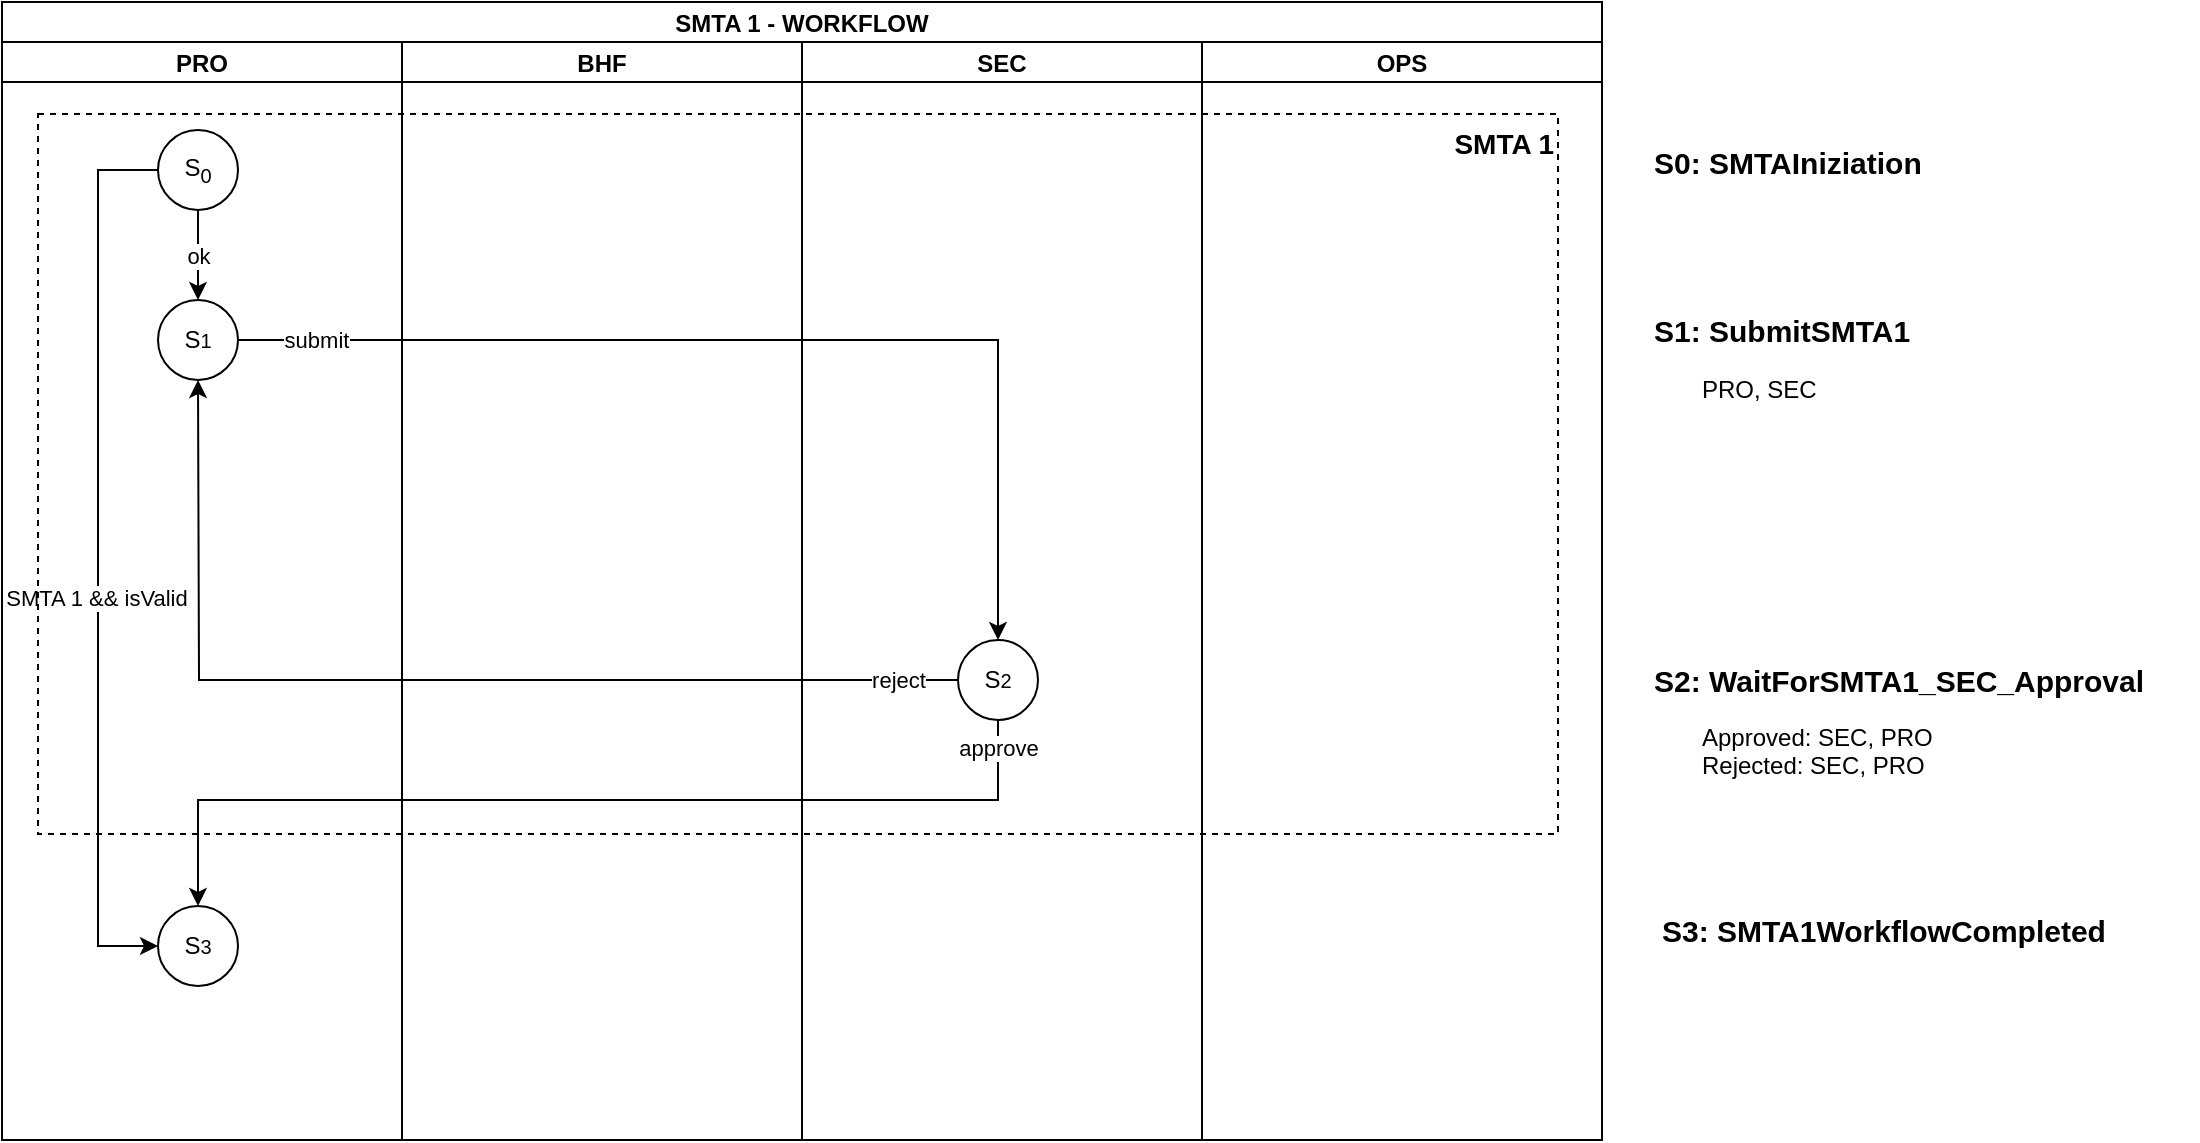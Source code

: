 <mxfile version="20.7.4" type="device" pages="2"><diagram name="Swimlane SMTA 1 - Finite state machine" id="M-tecSrZ09Id17Rpu7_B"><mxGraphModel dx="1418" dy="820" grid="1" gridSize="10" guides="1" tooltips="1" connect="1" arrows="1" fold="1" page="1" pageScale="1" pageWidth="850" pageHeight="1100" math="0" shadow="0"><root><mxCell id="8-EeGZOOrxZyR1PPgtqN-0"/><mxCell id="8-EeGZOOrxZyR1PPgtqN-1" parent="8-EeGZOOrxZyR1PPgtqN-0"/><mxCell id="8-EeGZOOrxZyR1PPgtqN-11" value="&lt;b&gt;&lt;font style=&quot;font-size: 15px;&quot;&gt;S1: SubmitSMTA1&lt;/font&gt;&lt;/b&gt;" style="text;html=1;strokeColor=none;fillColor=none;align=left;verticalAlign=middle;whiteSpace=wrap;rounded=0;" parent="8-EeGZOOrxZyR1PPgtqN-1" vertex="1"><mxGeometry x="846" y="200" width="270" height="30" as="geometry"/></mxCell><mxCell id="8-EeGZOOrxZyR1PPgtqN-22" value="&lt;b&gt;&lt;font style=&quot;font-size: 15px;&quot;&gt;S2: WaitForSMTA1_SEC_Approval&lt;/font&gt;&lt;/b&gt;" style="text;html=1;strokeColor=none;fillColor=none;align=left;verticalAlign=middle;whiteSpace=wrap;rounded=0;" parent="8-EeGZOOrxZyR1PPgtqN-1" vertex="1"><mxGeometry x="846" y="375" width="270" height="30" as="geometry"/></mxCell><mxCell id="ygjwDQWFzSQAOXyGSgwW-0" value="SMTA 1 - WORKFLOW" style="swimlane;childLayout=stackLayout;resizeParent=1;resizeParentMax=0;startSize=20;swimlaneLine=1;" parent="8-EeGZOOrxZyR1PPgtqN-1" vertex="1"><mxGeometry x="22" y="51" width="800" height="569" as="geometry"/></mxCell><mxCell id="ygjwDQWFzSQAOXyGSgwW-1" value="PRO" style="swimlane;startSize=20;" parent="ygjwDQWFzSQAOXyGSgwW-0" vertex="1"><mxGeometry y="20" width="200" height="549" as="geometry"/></mxCell><mxCell id="qJmoOmvvkvtQbotRF3VM-4" style="edgeStyle=orthogonalEdgeStyle;rounded=0;orthogonalLoop=1;jettySize=auto;html=1;entryX=0;entryY=0.5;entryDx=0;entryDy=0;" parent="ygjwDQWFzSQAOXyGSgwW-1" source="8-EeGZOOrxZyR1PPgtqN-6" target="w8TCMSkYWNfF0mNLu8zn-0" edge="1"><mxGeometry relative="1" as="geometry"><Array as="points"><mxPoint x="48" y="64"/><mxPoint x="48" y="452"/></Array><mxPoint x="78" y="452" as="targetPoint"/></mxGeometry></mxCell><mxCell id="qJmoOmvvkvtQbotRF3VM-5" value="SMTA 1 &amp;amp;&amp;amp; isValid" style="edgeLabel;html=1;align=center;verticalAlign=middle;resizable=0;points=[];" parent="qJmoOmvvkvtQbotRF3VM-4" vertex="1" connectable="0"><mxGeometry x="0.089" y="-1" relative="1" as="geometry"><mxPoint as="offset"/></mxGeometry></mxCell><mxCell id="8-EeGZOOrxZyR1PPgtqN-6" value="S&lt;sub&gt;0&lt;/sub&gt;" style="ellipse;whiteSpace=wrap;html=1;aspect=fixed;" parent="ygjwDQWFzSQAOXyGSgwW-1" vertex="1"><mxGeometry x="78" y="44" width="40" height="40" as="geometry"/></mxCell><mxCell id="8-EeGZOOrxZyR1PPgtqN-9" value="S&lt;span style=&quot;font-size: 10px;&quot;&gt;1&lt;/span&gt;" style="ellipse;whiteSpace=wrap;html=1;aspect=fixed;" parent="ygjwDQWFzSQAOXyGSgwW-1" vertex="1"><mxGeometry x="78" y="129" width="40" height="40" as="geometry"/></mxCell><mxCell id="8-EeGZOOrxZyR1PPgtqN-4" value="ok" style="edgeStyle=orthogonalEdgeStyle;rounded=0;orthogonalLoop=1;jettySize=auto;html=1;" parent="ygjwDQWFzSQAOXyGSgwW-1" source="8-EeGZOOrxZyR1PPgtqN-6" target="8-EeGZOOrxZyR1PPgtqN-9" edge="1"><mxGeometry relative="1" as="geometry"/></mxCell><mxCell id="w8TCMSkYWNfF0mNLu8zn-0" value="S&lt;span style=&quot;font-size: 10px;&quot;&gt;3&lt;/span&gt;" style="ellipse;whiteSpace=wrap;html=1;aspect=fixed;" parent="ygjwDQWFzSQAOXyGSgwW-1" vertex="1"><mxGeometry x="78" y="432" width="40" height="40" as="geometry"/></mxCell><mxCell id="ygjwDQWFzSQAOXyGSgwW-2" value="BHF" style="swimlane;startSize=20;" parent="ygjwDQWFzSQAOXyGSgwW-0" vertex="1"><mxGeometry x="200" y="20" width="200" height="549" as="geometry"/></mxCell><mxCell id="ygjwDQWFzSQAOXyGSgwW-3" value="SEC" style="swimlane;startSize=20;" parent="ygjwDQWFzSQAOXyGSgwW-0" vertex="1"><mxGeometry x="400" y="20" width="200" height="549" as="geometry"/></mxCell><mxCell id="ygjwDQWFzSQAOXyGSgwW-5" value="OPS" style="swimlane;startSize=20;" parent="ygjwDQWFzSQAOXyGSgwW-0" vertex="1"><mxGeometry x="600" y="20" width="200" height="549" as="geometry"/></mxCell><mxCell id="8-EeGZOOrxZyR1PPgtqN-7" value="&lt;b&gt;&lt;font style=&quot;font-size: 15px;&quot;&gt;S0: SMTAIniziation&lt;/font&gt;&lt;/b&gt;" style="text;html=1;strokeColor=none;fillColor=none;align=left;verticalAlign=middle;whiteSpace=wrap;rounded=0;" parent="8-EeGZOOrxZyR1PPgtqN-1" vertex="1"><mxGeometry x="846" y="116" width="270" height="30" as="geometry"/></mxCell><mxCell id="RJ0ji4jCK9fVwl3Go-fc-8" value="" style="group" parent="8-EeGZOOrxZyR1PPgtqN-1" vertex="1" connectable="0"><mxGeometry x="40" y="107" width="760" height="360" as="geometry"/></mxCell><mxCell id="8-EeGZOOrxZyR1PPgtqN-29" value="&lt;b&gt;&lt;font style=&quot;font-size: 14px;&quot;&gt;SMTA 1&lt;/font&gt;&lt;/b&gt;" style="text;html=1;strokeColor=none;fillColor=none;align=right;verticalAlign=middle;whiteSpace=wrap;rounded=0;dashed=1;" parent="RJ0ji4jCK9fVwl3Go-fc-8" vertex="1"><mxGeometry x="640" width="120" height="30" as="geometry"/></mxCell><mxCell id="8-EeGZOOrxZyR1PPgtqN-2" value="" style="rounded=0;whiteSpace=wrap;html=1;fillColor=none;strokeColor=#000000;dashed=1;" parent="RJ0ji4jCK9fVwl3Go-fc-8" vertex="1"><mxGeometry width="760" height="360" as="geometry"/></mxCell><mxCell id="KOgbhqGWycR-_OPpQilq-1" value="PRO, SEC" style="text;html=1;strokeColor=none;fillColor=none;align=left;verticalAlign=middle;whiteSpace=wrap;rounded=0;" parent="8-EeGZOOrxZyR1PPgtqN-1" vertex="1"><mxGeometry x="870" y="230" width="200" height="30" as="geometry"/></mxCell><mxCell id="KOgbhqGWycR-_OPpQilq-3" value="Approved: SEC, PRO&lt;br&gt;Rejected: SEC, PRO" style="text;html=1;strokeColor=none;fillColor=none;align=left;verticalAlign=top;whiteSpace=wrap;rounded=0;" parent="8-EeGZOOrxZyR1PPgtqN-1" vertex="1"><mxGeometry x="870" y="405" width="200" height="42" as="geometry"/></mxCell><mxCell id="8-EeGZOOrxZyR1PPgtqN-8" value="" style="edgeStyle=orthogonalEdgeStyle;rounded=0;orthogonalLoop=1;jettySize=auto;html=1;entryX=0.5;entryY=0;entryDx=0;entryDy=0;" parent="8-EeGZOOrxZyR1PPgtqN-1" source="8-EeGZOOrxZyR1PPgtqN-9" target="8-EeGZOOrxZyR1PPgtqN-21" edge="1"><mxGeometry relative="1" as="geometry"><mxPoint x="320.0" y="283.0" as="targetPoint"/></mxGeometry></mxCell><mxCell id="qJmoOmvvkvtQbotRF3VM-6" value="submit" style="edgeLabel;html=1;align=center;verticalAlign=middle;resizable=0;points=[];" parent="8-EeGZOOrxZyR1PPgtqN-8" vertex="1" connectable="0"><mxGeometry x="-0.618" y="1" relative="1" as="geometry"><mxPoint x="-62" y="1" as="offset"/></mxGeometry></mxCell><mxCell id="8-EeGZOOrxZyR1PPgtqN-20" style="edgeStyle=orthogonalEdgeStyle;rounded=0;orthogonalLoop=1;jettySize=auto;html=1;entryX=0.5;entryY=0;entryDx=0;entryDy=0;" parent="8-EeGZOOrxZyR1PPgtqN-1" source="8-EeGZOOrxZyR1PPgtqN-21" target="w8TCMSkYWNfF0mNLu8zn-0" edge="1"><mxGeometry relative="1" as="geometry"><mxPoint x="120" y="503" as="targetPoint"/><Array as="points"><mxPoint x="520" y="450"/><mxPoint x="120" y="450"/></Array></mxGeometry></mxCell><mxCell id="qJmoOmvvkvtQbotRF3VM-9" value="approve" style="edgeLabel;html=1;align=center;verticalAlign=middle;resizable=0;points=[];" parent="8-EeGZOOrxZyR1PPgtqN-20" vertex="1" connectable="0"><mxGeometry x="-0.943" relative="1" as="geometry"><mxPoint as="offset"/></mxGeometry></mxCell><mxCell id="qJmoOmvvkvtQbotRF3VM-1" style="edgeStyle=orthogonalEdgeStyle;rounded=0;orthogonalLoop=1;jettySize=auto;html=1;exitX=0;exitY=0.5;exitDx=0;exitDy=0;" parent="8-EeGZOOrxZyR1PPgtqN-1" source="8-EeGZOOrxZyR1PPgtqN-21" edge="1"><mxGeometry relative="1" as="geometry"><mxPoint x="120" y="240" as="targetPoint"/></mxGeometry></mxCell><mxCell id="qJmoOmvvkvtQbotRF3VM-8" value="reject" style="edgeLabel;html=1;align=center;verticalAlign=middle;resizable=0;points=[];" parent="qJmoOmvvkvtQbotRF3VM-1" vertex="1" connectable="0"><mxGeometry x="0.31" relative="1" as="geometry"><mxPoint x="317" as="offset"/></mxGeometry></mxCell><mxCell id="8-EeGZOOrxZyR1PPgtqN-21" value="S&lt;span style=&quot;font-size: 10px;&quot;&gt;2&lt;/span&gt;" style="ellipse;whiteSpace=wrap;html=1;aspect=fixed;" parent="8-EeGZOOrxZyR1PPgtqN-1" vertex="1"><mxGeometry x="500" y="370" width="40" height="40" as="geometry"/></mxCell><mxCell id="OsbwuhyAN6iKNN2LwGeN-0" value="&lt;b&gt;&lt;font style=&quot;font-size: 15px;&quot;&gt;S3: SMTA1WorkflowCompleted&lt;/font&gt;&lt;/b&gt;" style="text;html=1;strokeColor=none;fillColor=none;align=left;verticalAlign=middle;whiteSpace=wrap;rounded=0;" vertex="1" parent="8-EeGZOOrxZyR1PPgtqN-1"><mxGeometry x="850" y="500" width="270" height="30" as="geometry"/></mxCell></root></mxGraphModel></diagram><diagram name="Swimlane Send BMEPP into the BioHub - Finite state machine" id="DDcOP6INEFe9pRA6ykG8"><mxGraphModel dx="1418" dy="820" grid="1" gridSize="10" guides="1" tooltips="1" connect="1" arrows="1" fold="1" page="1" pageScale="1" pageWidth="850" pageHeight="1100" math="0" shadow="0"><root><mxCell id="ZFczsRVz6ipFPs4SnzqW-0"/><mxCell id="ZFczsRVz6ipFPs4SnzqW-1" parent="ZFczsRVz6ipFPs4SnzqW-0"/><mxCell id="ZFczsRVz6ipFPs4SnzqW-3" value="" style="rounded=0;whiteSpace=wrap;html=1;fillColor=none;strokeColor=#000000;dashed=1;" parent="ZFczsRVz6ipFPs4SnzqW-1" vertex="1"><mxGeometry x="40" y="546" width="760" height="609" as="geometry"/></mxCell><mxCell id="LkxtUFJvyM7ijtrGGpyd-2" value="" style="rounded=0;whiteSpace=wrap;html=1;fillColor=none;strokeColor=#000000;dashed=1;" parent="ZFczsRVz6ipFPs4SnzqW-1" vertex="1"><mxGeometry x="40" y="1155" width="760" height="258" as="geometry"/></mxCell><mxCell id="ZFczsRVz6ipFPs4SnzqW-25" value="&lt;b&gt;&lt;font style=&quot;font-size: 15px;&quot;&gt;S4: SubmitAnnex2OfSMTA1&lt;/font&gt;&lt;/b&gt;" style="text;html=1;strokeColor=none;fillColor=none;align=left;verticalAlign=middle;whiteSpace=wrap;rounded=0;" parent="ZFczsRVz6ipFPs4SnzqW-1" vertex="1"><mxGeometry x="846" y="155" width="270" height="30" as="geometry"/></mxCell><mxCell id="ZFczsRVz6ipFPs4SnzqW-26" value="&lt;b&gt;&lt;font style=&quot;font-size: 15px;&quot;&gt;S5: WaitForAnnex2SMTA1_SEC_Approval&lt;/font&gt;&lt;/b&gt;" style="text;html=1;strokeColor=none;fillColor=none;align=left;verticalAlign=middle;whiteSpace=wrap;rounded=0;" parent="ZFczsRVz6ipFPs4SnzqW-1" vertex="1"><mxGeometry x="846" y="255" width="310" height="30" as="geometry"/></mxCell><mxCell id="ZFczsRVz6ipFPs4SnzqW-27" value="&lt;b&gt;&lt;font style=&quot;font-size: 15px;&quot;&gt;S6: SubmitBookingFormOfSMTA1&lt;/font&gt;&lt;/b&gt;" style="text;html=1;strokeColor=none;fillColor=none;align=left;verticalAlign=middle;whiteSpace=wrap;rounded=0;" parent="ZFczsRVz6ipFPs4SnzqW-1" vertex="1"><mxGeometry x="846" y="355" width="270" height="30" as="geometry"/></mxCell><mxCell id="ZFczsRVz6ipFPs4SnzqW-28" value="Send BMEPP into the BioHub" style="swimlane;childLayout=stackLayout;resizeParent=1;resizeParentMax=0;startSize=20;swimlaneLine=1;" parent="ZFczsRVz6ipFPs4SnzqW-1" vertex="1"><mxGeometry x="22" y="51" width="800" height="1379" as="geometry"/></mxCell><mxCell id="ZFczsRVz6ipFPs4SnzqW-29" value="PRO" style="swimlane;startSize=20;" parent="ZFczsRVz6ipFPs4SnzqW-28" vertex="1"><mxGeometry y="20" width="200" height="1359" as="geometry"/></mxCell><mxCell id="ZFczsRVz6ipFPs4SnzqW-35" value="S&lt;span style=&quot;font-size: 10px;&quot;&gt;4&lt;/span&gt;" style="ellipse;whiteSpace=wrap;html=1;aspect=fixed;" parent="ZFczsRVz6ipFPs4SnzqW-29" vertex="1"><mxGeometry x="78" y="77" width="40" height="40" as="geometry"/></mxCell><mxCell id="ZFczsRVz6ipFPs4SnzqW-36" value="S&lt;span style=&quot;font-size: 10px;&quot;&gt;6&lt;/span&gt;" style="ellipse;whiteSpace=wrap;html=1;aspect=fixed;" parent="ZFczsRVz6ipFPs4SnzqW-29" vertex="1"><mxGeometry x="78" y="274" width="40" height="40" as="geometry"/></mxCell><mxCell id="ZFczsRVz6ipFPs4SnzqW-38" value="BHF" style="swimlane;startSize=20;" parent="ZFczsRVz6ipFPs4SnzqW-28" vertex="1"><mxGeometry x="200" y="20" width="200" height="1359" as="geometry"/></mxCell><mxCell id="ZFczsRVz6ipFPs4SnzqW-39" value="S&lt;span style=&quot;font-size: 10px;&quot;&gt;14&lt;/span&gt;" style="ellipse;whiteSpace=wrap;html=1;aspect=fixed;fillStyle=solid;" parent="ZFczsRVz6ipFPs4SnzqW-38" vertex="1"><mxGeometry x="78" y="1105" width="40" height="40" as="geometry"/></mxCell><mxCell id="ZFczsRVz6ipFPs4SnzqW-40" value="SEC" style="swimlane;startSize=20;" parent="ZFczsRVz6ipFPs4SnzqW-28" vertex="1"><mxGeometry x="400" y="20" width="200" height="1359" as="geometry"/></mxCell><mxCell id="ZFczsRVz6ipFPs4SnzqW-41" value="S&lt;span style=&quot;font-size: 10px;&quot;&gt;5&lt;/span&gt;" style="ellipse;whiteSpace=wrap;html=1;aspect=fixed;" parent="ZFczsRVz6ipFPs4SnzqW-40" vertex="1"><mxGeometry x="78" y="177" width="40" height="40" as="geometry"/></mxCell><mxCell id="ZFczsRVz6ipFPs4SnzqW-42" value="OPS" style="swimlane;startSize=20;" parent="ZFczsRVz6ipFPs4SnzqW-28" vertex="1"><mxGeometry x="600" y="20" width="200" height="1359" as="geometry"/></mxCell><mxCell id="ZFczsRVz6ipFPs4SnzqW-46" value="" style="group" parent="ZFczsRVz6ipFPs4SnzqW-42" vertex="1" connectable="0"><mxGeometry x="-582" y="41" width="760" height="434" as="geometry"/></mxCell><mxCell id="ZFczsRVz6ipFPs4SnzqW-47" value="" style="rounded=0;whiteSpace=wrap;html=1;fillColor=none;strokeColor=#000000;dashed=1;" parent="ZFczsRVz6ipFPs4SnzqW-46" vertex="1"><mxGeometry width="760" height="434" as="geometry"/></mxCell><mxCell id="ZFczsRVz6ipFPs4SnzqW-48" value="&lt;b&gt;&lt;font style=&quot;font-size: 14px;&quot;&gt;PRE-SHIPMENT&lt;/font&gt;&lt;/b&gt;" style="text;html=1;strokeColor=none;fillColor=none;align=right;verticalAlign=middle;whiteSpace=wrap;rounded=0;dashed=1;" parent="ZFczsRVz6ipFPs4SnzqW-46" vertex="1"><mxGeometry x="640" width="120" height="36.167" as="geometry"/></mxCell><mxCell id="ZFczsRVz6ipFPs4SnzqW-49" style="edgeStyle=orthogonalEdgeStyle;rounded=0;orthogonalLoop=1;jettySize=auto;html=1;entryX=0.105;entryY=0.629;entryDx=0;entryDy=0;fontSize=15;entryPerimeter=0;" parent="ZFczsRVz6ipFPs4SnzqW-46" target="ZFczsRVz6ipFPs4SnzqW-47" edge="1"><mxGeometry relative="1" as="geometry"><mxPoint x="660.0" y="353.029" as="sourcePoint"/><mxPoint x="280" y="273" as="targetPoint"/><Array as="points"><mxPoint x="80" y="353"/></Array></mxGeometry></mxCell><mxCell id="ZFczsRVz6ipFPs4SnzqW-50" value="&lt;font style=&quot;font-size: 11px;&quot;&gt;ask for review&lt;/font&gt;" style="edgeLabel;html=1;align=center;verticalAlign=middle;resizable=0;points=[];fontSize=10;" parent="ZFczsRVz6ipFPs4SnzqW-49" vertex="1" connectable="0"><mxGeometry x="-0.849" relative="1" as="geometry"><mxPoint x="12" as="offset"/></mxGeometry></mxCell><mxCell id="ZFczsRVz6ipFPs4SnzqW-45" value="&lt;b&gt;&lt;font style=&quot;font-size: 14px;&quot;&gt;POST-SHIPMENT&lt;/font&gt;&lt;/b&gt;" style="text;html=1;strokeColor=none;fillColor=none;align=right;verticalAlign=middle;whiteSpace=wrap;rounded=0;dashed=1;" parent="ZFczsRVz6ipFPs4SnzqW-42" vertex="1"><mxGeometry x="58" y="1084" width="120" height="26" as="geometry"/></mxCell><mxCell id="ZFczsRVz6ipFPs4SnzqW-51" value="S&lt;span style=&quot;font-size: 10px;&quot;&gt;7&lt;/span&gt;" style="ellipse;whiteSpace=wrap;html=1;aspect=fixed;" parent="ZFczsRVz6ipFPs4SnzqW-42" vertex="1"><mxGeometry x="78" y="375" width="40" height="40" as="geometry"/></mxCell><mxCell id="ZFczsRVz6ipFPs4SnzqW-52" value="S&lt;span style=&quot;font-size: 10px;&quot;&gt;10&lt;/span&gt;" style="ellipse;whiteSpace=wrap;html=1;aspect=fixed;" parent="ZFczsRVz6ipFPs4SnzqW-42" vertex="1"><mxGeometry x="78" y="702" width="40" height="40" as="geometry"/></mxCell><mxCell id="ZFczsRVz6ipFPs4SnzqW-53" value="" style="edgeStyle=orthogonalEdgeStyle;rounded=0;orthogonalLoop=1;jettySize=auto;html=1;exitX=0.5;exitY=1;exitDx=0;exitDy=0;" parent="ZFczsRVz6ipFPs4SnzqW-28" source="ZFczsRVz6ipFPs4SnzqW-41" target="ZFczsRVz6ipFPs4SnzqW-36" edge="1"><mxGeometry relative="1" as="geometry"><Array as="points"><mxPoint x="498" y="274"/><mxPoint x="98" y="274"/></Array></mxGeometry></mxCell><mxCell id="ZFczsRVz6ipFPs4SnzqW-54" value="approve" style="edgeLabel;html=1;align=center;verticalAlign=middle;resizable=0;points=[];" parent="ZFczsRVz6ipFPs4SnzqW-53" vertex="1" connectable="0"><mxGeometry x="-0.956" relative="1" as="geometry"><mxPoint as="offset"/></mxGeometry></mxCell><mxCell id="ZFczsRVz6ipFPs4SnzqW-55" style="edgeStyle=orthogonalEdgeStyle;rounded=0;orthogonalLoop=1;jettySize=auto;html=1;entryX=0.5;entryY=1;entryDx=0;entryDy=0;fontSize=15;" parent="ZFczsRVz6ipFPs4SnzqW-28" source="ZFczsRVz6ipFPs4SnzqW-41" target="ZFczsRVz6ipFPs4SnzqW-35" edge="1"><mxGeometry relative="1" as="geometry"/></mxCell><mxCell id="ZFczsRVz6ipFPs4SnzqW-56" value="&lt;font style=&quot;font-size: 11px;&quot;&gt;ask for review&lt;/font&gt;" style="edgeLabel;html=1;align=center;verticalAlign=middle;resizable=0;points=[];fontSize=10;" parent="ZFczsRVz6ipFPs4SnzqW-55" vertex="1" connectable="0"><mxGeometry x="-0.849" relative="1" as="geometry"><mxPoint x="-4" as="offset"/></mxGeometry></mxCell><mxCell id="ZFczsRVz6ipFPs4SnzqW-57" style="edgeStyle=orthogonalEdgeStyle;rounded=0;orthogonalLoop=1;jettySize=auto;html=1;entryX=0.5;entryY=0;entryDx=0;entryDy=0;fontSize=15;" parent="ZFczsRVz6ipFPs4SnzqW-28" source="ZFczsRVz6ipFPs4SnzqW-35" target="ZFczsRVz6ipFPs4SnzqW-41" edge="1"><mxGeometry relative="1" as="geometry"/></mxCell><mxCell id="ZFczsRVz6ipFPs4SnzqW-58" value="submit" style="edgeLabel;html=1;align=center;verticalAlign=middle;resizable=0;points=[];fontSize=11;" parent="ZFczsRVz6ipFPs4SnzqW-57" vertex="1" connectable="0"><mxGeometry x="-0.938" relative="1" as="geometry"><mxPoint x="16" as="offset"/></mxGeometry></mxCell><mxCell id="ZFczsRVz6ipFPs4SnzqW-59" style="edgeStyle=orthogonalEdgeStyle;rounded=0;orthogonalLoop=1;jettySize=auto;html=1;entryX=0.5;entryY=0;entryDx=0;entryDy=0;" parent="ZFczsRVz6ipFPs4SnzqW-28" source="ZFczsRVz6ipFPs4SnzqW-36" target="ZFczsRVz6ipFPs4SnzqW-51" edge="1"><mxGeometry relative="1" as="geometry"/></mxCell><mxCell id="ZFczsRVz6ipFPs4SnzqW-60" value="submit" style="edgeLabel;html=1;align=center;verticalAlign=middle;resizable=0;points=[];" parent="ZFczsRVz6ipFPs4SnzqW-59" vertex="1" connectable="0"><mxGeometry x="-0.94" relative="1" as="geometry"><mxPoint x="9" as="offset"/></mxGeometry></mxCell><mxCell id="ZFczsRVz6ipFPs4SnzqW-64" value="&lt;b&gt;&lt;font style=&quot;font-size: 15px;&quot;&gt;S7:&amp;nbsp;&lt;/font&gt;&lt;/b&gt;&lt;b&gt;&lt;font style=&quot;font-size: 15px;&quot;&gt;WaitForBookingFormSMTA1_OPS_Approval&lt;/font&gt;&lt;/b&gt;" style="text;html=1;strokeColor=none;fillColor=none;align=left;verticalAlign=middle;whiteSpace=wrap;rounded=0;" parent="ZFczsRVz6ipFPs4SnzqW-1" vertex="1"><mxGeometry x="846" y="453" width="394" height="30" as="geometry"/></mxCell><mxCell id="ZFczsRVz6ipFPs4SnzqW-71" value="&lt;b&gt;&lt;font style=&quot;font-size: 15px;&quot;&gt;S9:&amp;nbsp;&lt;/font&gt;&lt;/b&gt;&lt;b&gt;&lt;font style=&quot;font-size: 15px;&quot;&gt;WaitForPickUpCompleted&lt;/font&gt;&lt;/b&gt;" style="text;html=1;strokeColor=none;fillColor=none;align=left;verticalAlign=middle;whiteSpace=wrap;rounded=0;" parent="ZFczsRVz6ipFPs4SnzqW-1" vertex="1"><mxGeometry x="850" y="655" width="394" height="30" as="geometry"/></mxCell><mxCell id="ZFczsRVz6ipFPs4SnzqW-72" value="pick-up completed" style="edgeStyle=orthogonalEdgeStyle;rounded=0;orthogonalLoop=1;jettySize=auto;html=1;" parent="ZFczsRVz6ipFPs4SnzqW-1" source="ZFczsRVz6ipFPs4SnzqW-79" target="ZFczsRVz6ipFPs4SnzqW-52" edge="1"><mxGeometry relative="1" as="geometry"><Array as="points"><mxPoint x="720" y="715"/><mxPoint x="720" y="715"/></Array></mxGeometry></mxCell><mxCell id="ZFczsRVz6ipFPs4SnzqW-73" value="&lt;b&gt;&lt;font style=&quot;font-size: 15px;&quot;&gt;S10:&amp;nbsp;&lt;/font&gt;&lt;/b&gt;&lt;b&gt;&lt;font style=&quot;font-size: 15px;&quot;&gt;WaitForDeliveryCompleted&lt;/font&gt;&lt;/b&gt;" style="text;html=1;strokeColor=none;fillColor=none;align=left;verticalAlign=middle;whiteSpace=wrap;rounded=0;" parent="ZFczsRVz6ipFPs4SnzqW-1" vertex="1"><mxGeometry x="850" y="775" width="394" height="30" as="geometry"/></mxCell><mxCell id="ZFczsRVz6ipFPs4SnzqW-74" style="edgeStyle=orthogonalEdgeStyle;rounded=0;orthogonalLoop=1;jettySize=auto;html=1;entryX=0.5;entryY=0;entryDx=0;entryDy=0;" parent="ZFczsRVz6ipFPs4SnzqW-1" source="ZFczsRVz6ipFPs4SnzqW-52" target="ZFczsRVz6ipFPs4SnzqW-80" edge="1"><mxGeometry relative="1" as="geometry"/></mxCell><mxCell id="ZFczsRVz6ipFPs4SnzqW-75" value="delivery completed" style="edgeLabel;html=1;align=center;verticalAlign=middle;resizable=0;points=[];" parent="ZFczsRVz6ipFPs4SnzqW-74" vertex="1" connectable="0"><mxGeometry x="-0.835" y="-2" relative="1" as="geometry"><mxPoint x="-21" y="2" as="offset"/></mxGeometry></mxCell><mxCell id="ZFczsRVz6ipFPs4SnzqW-76" value="&lt;b&gt;&lt;font style=&quot;font-size: 15px;&quot;&gt;S11:&amp;nbsp;&lt;/font&gt;&lt;/b&gt;&lt;b&gt;&lt;font style=&quot;font-size: 15px;&quot;&gt;WaitForArrivalConditionCheck&lt;/font&gt;&lt;/b&gt;" style="text;html=1;strokeColor=none;fillColor=none;align=left;verticalAlign=middle;whiteSpace=wrap;rounded=0;" parent="ZFczsRVz6ipFPs4SnzqW-1" vertex="1"><mxGeometry x="846" y="852" width="394" height="30" as="geometry"/></mxCell><mxCell id="ZFczsRVz6ipFPs4SnzqW-77" value="approve" style="edgeStyle=orthogonalEdgeStyle;rounded=0;orthogonalLoop=1;jettySize=auto;html=1;" parent="ZFczsRVz6ipFPs4SnzqW-1" source="ZFczsRVz6ipFPs4SnzqW-80" target="ZFczsRVz6ipFPs4SnzqW-39" edge="1"><mxGeometry relative="1" as="geometry"/></mxCell><mxCell id="ZFczsRVz6ipFPs4SnzqW-78" value="&lt;b&gt;&lt;font style=&quot;font-size: 15px;&quot;&gt;S12:&amp;nbsp;&lt;/font&gt;&lt;/b&gt;&lt;b&gt;&lt;font style=&quot;font-size: 15px;&quot;&gt;WaitForComment_BHF_SendFeedback&lt;/font&gt;&lt;/b&gt;" style="text;html=1;strokeColor=none;fillColor=none;align=left;verticalAlign=middle;whiteSpace=wrap;rounded=0;" parent="ZFczsRVz6ipFPs4SnzqW-1" vertex="1"><mxGeometry x="850" y="947" width="394" height="30" as="geometry"/></mxCell><mxCell id="ZFczsRVz6ipFPs4SnzqW-79" value="S&lt;span style=&quot;font-size: 10px;&quot;&gt;9&lt;/span&gt;" style="ellipse;whiteSpace=wrap;html=1;aspect=fixed;" parent="ZFczsRVz6ipFPs4SnzqW-1" vertex="1"><mxGeometry x="700" y="653" width="40" height="40" as="geometry"/></mxCell><mxCell id="ZFczsRVz6ipFPs4SnzqW-80" value="S&lt;span style=&quot;font-size: 10px;&quot;&gt;11&lt;/span&gt;" style="ellipse;whiteSpace=wrap;html=1;aspect=fixed;" parent="ZFczsRVz6ipFPs4SnzqW-1" vertex="1"><mxGeometry x="300" y="847" width="40" height="40" as="geometry"/></mxCell><mxCell id="ZFczsRVz6ipFPs4SnzqW-81" value="" style="edgeStyle=orthogonalEdgeStyle;rounded=0;orthogonalLoop=1;jettySize=auto;html=1;" parent="ZFczsRVz6ipFPs4SnzqW-1" source="ZFczsRVz6ipFPs4SnzqW-80" target="ZFczsRVz6ipFPs4SnzqW-9" edge="1"><mxGeometry relative="1" as="geometry"/></mxCell><mxCell id="ZFczsRVz6ipFPs4SnzqW-82" value="request feedback" style="edgeLabel;html=1;align=center;verticalAlign=middle;resizable=0;points=[];" parent="ZFczsRVz6ipFPs4SnzqW-81" vertex="1" connectable="0"><mxGeometry x="-0.743" relative="1" as="geometry"><mxPoint x="-24" as="offset"/></mxGeometry></mxCell><mxCell id="ZFczsRVz6ipFPs4SnzqW-83" value="&lt;span style=&quot;font-size: 15px;&quot;&gt;&lt;b&gt;S14:&amp;nbsp;&lt;/b&gt;&lt;/span&gt;&lt;b&gt;&lt;font style=&quot;font-size: 15px;&quot;&gt;ShipmentCompleted&lt;/font&gt;&lt;/b&gt;" style="text;html=1;strokeColor=none;fillColor=none;align=left;verticalAlign=middle;whiteSpace=wrap;rounded=0;" parent="ZFczsRVz6ipFPs4SnzqW-1" vertex="1"><mxGeometry x="850" y="1185" width="394" height="30" as="geometry"/></mxCell><mxCell id="ZFczsRVz6ipFPs4SnzqW-84" value="&lt;b&gt;&lt;font style=&quot;font-size: 15px;&quot;&gt;S13:&amp;nbsp;&lt;/font&gt;&lt;/b&gt;&lt;b&gt;&lt;font style=&quot;font-size: 15px;&quot;&gt;WaitForFinalApproval&lt;/font&gt;&lt;/b&gt;" style="text;html=1;strokeColor=none;fillColor=none;align=left;verticalAlign=middle;whiteSpace=wrap;rounded=0;" parent="ZFczsRVz6ipFPs4SnzqW-1" vertex="1"><mxGeometry x="846" y="1015" width="394" height="30" as="geometry"/></mxCell><mxCell id="ZFczsRVz6ipFPs4SnzqW-85" style="edgeStyle=orthogonalEdgeStyle;rounded=0;orthogonalLoop=1;jettySize=auto;html=1;entryX=0;entryY=0.5;entryDx=0;entryDy=0;exitX=0.5;exitY=1;exitDx=0;exitDy=0;" parent="ZFczsRVz6ipFPs4SnzqW-1" source="ZFczsRVz6ipFPs4SnzqW-7" target="ZFczsRVz6ipFPs4SnzqW-39" edge="1"><mxGeometry relative="1" as="geometry"/></mxCell><mxCell id="ZFczsRVz6ipFPs4SnzqW-86" value="complete" style="edgeLabel;html=1;align=center;verticalAlign=middle;resizable=0;points=[];" parent="ZFczsRVz6ipFPs4SnzqW-85" vertex="1" connectable="0"><mxGeometry x="-0.664" relative="1" as="geometry"><mxPoint as="offset"/></mxGeometry></mxCell><mxCell id="ZFczsRVz6ipFPs4SnzqW-90" value="PRO, SEC, OPS" style="text;html=1;strokeColor=none;fillColor=none;align=left;verticalAlign=middle;whiteSpace=wrap;rounded=0;" parent="ZFczsRVz6ipFPs4SnzqW-1" vertex="1"><mxGeometry x="870" y="180" width="200" height="30" as="geometry"/></mxCell><mxCell id="ZFczsRVz6ipFPs4SnzqW-91" value="Approved: SEC,BHF,&amp;nbsp;OPS, PRO&lt;br&gt;Rejected: SEC,OPS, PRO" style="text;html=1;strokeColor=none;fillColor=none;align=left;verticalAlign=top;whiteSpace=wrap;rounded=0;" parent="ZFczsRVz6ipFPs4SnzqW-1" vertex="1"><mxGeometry x="870" y="285" width="200" height="42" as="geometry"/></mxCell><mxCell id="ZFczsRVz6ipFPs4SnzqW-92" value="PRO, SEC, OPS" style="text;html=1;strokeColor=none;fillColor=none;align=left;verticalAlign=middle;whiteSpace=wrap;rounded=0;" parent="ZFczsRVz6ipFPs4SnzqW-1" vertex="1"><mxGeometry x="870" y="385" width="200" height="30" as="geometry"/></mxCell><mxCell id="ZFczsRVz6ipFPs4SnzqW-93" value="Approved: SEC, BHF,&amp;nbsp;OPS, PRO, CCY&lt;br&gt;Rejected: SEC, OPS, PRO" style="text;html=1;strokeColor=none;fillColor=none;align=left;verticalAlign=top;whiteSpace=wrap;rounded=0;" parent="ZFczsRVz6ipFPs4SnzqW-1" vertex="1"><mxGeometry x="870" y="483" width="240" height="42" as="geometry"/></mxCell><mxCell id="ZFczsRVz6ipFPs4SnzqW-95" value="OPS, BHF, SEC" style="text;html=1;strokeColor=none;fillColor=none;align=left;verticalAlign=middle;whiteSpace=wrap;rounded=0;" parent="ZFczsRVz6ipFPs4SnzqW-1" vertex="1"><mxGeometry x="881" y="685" width="200" height="30" as="geometry"/></mxCell><mxCell id="ZFczsRVz6ipFPs4SnzqW-96" value="OPS, PRO, SEC" style="text;html=1;strokeColor=none;fillColor=none;align=left;verticalAlign=middle;whiteSpace=wrap;rounded=0;" parent="ZFczsRVz6ipFPs4SnzqW-1" vertex="1"><mxGeometry x="870" y="805" width="200" height="30" as="geometry"/></mxCell><mxCell id="ZFczsRVz6ipFPs4SnzqW-97" value="Approved: SEC, BHF,&amp;nbsp;OPS, PRO&lt;br&gt;Rejected: SEC, BHF,&amp;nbsp;OPS, PRO" style="text;html=1;strokeColor=none;fillColor=none;align=left;verticalAlign=top;whiteSpace=wrap;rounded=0;" parent="ZFczsRVz6ipFPs4SnzqW-1" vertex="1"><mxGeometry x="870" y="882" width="200" height="42" as="geometry"/></mxCell><mxCell id="ZFczsRVz6ipFPs4SnzqW-98" value="BHF, PRO" style="text;html=1;strokeColor=none;fillColor=none;align=left;verticalAlign=top;whiteSpace=wrap;rounded=0;" parent="ZFczsRVz6ipFPs4SnzqW-1" vertex="1"><mxGeometry x="881" y="977" width="200" height="28" as="geometry"/></mxCell><mxCell id="ZFczsRVz6ipFPs4SnzqW-99" value="Completed: SEC, BHF,&amp;nbsp;OPS, PRO&lt;br&gt;Rejected: BHF, PRO" style="text;html=1;strokeColor=none;fillColor=none;align=left;verticalAlign=top;whiteSpace=wrap;rounded=0;" parent="ZFczsRVz6ipFPs4SnzqW-1" vertex="1"><mxGeometry x="881" y="1045" width="200" height="45" as="geometry"/></mxCell><mxCell id="ZFczsRVz6ipFPs4SnzqW-100" value="SEC, PRO" style="text;html=1;strokeColor=none;fillColor=none;align=left;verticalAlign=top;whiteSpace=wrap;rounded=0;" parent="ZFczsRVz6ipFPs4SnzqW-1" vertex="1"><mxGeometry x="881" y="1215" width="200" height="28" as="geometry"/></mxCell><mxCell id="LkxtUFJvyM7ijtrGGpyd-0" style="edgeStyle=orthogonalEdgeStyle;rounded=0;orthogonalLoop=1;jettySize=auto;html=1;entryX=0.5;entryY=0;entryDx=0;entryDy=0;" parent="ZFczsRVz6ipFPs4SnzqW-1" source="ZFczsRVz6ipFPs4SnzqW-51" target="ZFczsRVz6ipFPs4SnzqW-79" edge="1"><mxGeometry relative="1" as="geometry"/></mxCell><mxCell id="ZFczsRVz6ipFPs4SnzqW-4" value="&lt;b&gt;&lt;font style=&quot;font-size: 14px;&quot;&gt;SHIPMENT&lt;/font&gt;&lt;/b&gt;" style="text;html=1;strokeColor=none;fillColor=none;align=right;verticalAlign=middle;whiteSpace=wrap;rounded=0;dashed=1;" parent="ZFczsRVz6ipFPs4SnzqW-1" vertex="1"><mxGeometry x="680" y="546" width="120" height="29" as="geometry"/></mxCell><mxCell id="ZFczsRVz6ipFPs4SnzqW-5" style="edgeStyle=orthogonalEdgeStyle;rounded=0;orthogonalLoop=1;jettySize=auto;html=1;entryX=0.5;entryY=1;entryDx=0;entryDy=0;" parent="ZFczsRVz6ipFPs4SnzqW-1" source="ZFczsRVz6ipFPs4SnzqW-7" target="ZFczsRVz6ipFPs4SnzqW-9" edge="1"><mxGeometry relative="1" as="geometry"/></mxCell><mxCell id="ZFczsRVz6ipFPs4SnzqW-6" value="request feedback" style="edgeLabel;html=1;align=center;verticalAlign=middle;resizable=0;points=[];" parent="ZFczsRVz6ipFPs4SnzqW-5" vertex="1" connectable="0"><mxGeometry x="-0.383" relative="1" as="geometry"><mxPoint as="offset"/></mxGeometry></mxCell><mxCell id="ZFczsRVz6ipFPs4SnzqW-7" value="S&lt;span style=&quot;font-size: 10px;&quot;&gt;13&lt;/span&gt;" style="ellipse;whiteSpace=wrap;html=1;aspect=fixed;" parent="ZFczsRVz6ipFPs4SnzqW-1" vertex="1"><mxGeometry x="240" y="1007" width="40" height="40" as="geometry"/></mxCell><mxCell id="ZFczsRVz6ipFPs4SnzqW-8" value="comment" style="edgeStyle=orthogonalEdgeStyle;rounded=0;orthogonalLoop=1;jettySize=auto;html=1;" parent="ZFczsRVz6ipFPs4SnzqW-1" source="ZFczsRVz6ipFPs4SnzqW-9" target="ZFczsRVz6ipFPs4SnzqW-7" edge="1"><mxGeometry x="-0.506" relative="1" as="geometry"><mxPoint as="offset"/></mxGeometry></mxCell><mxCell id="ZFczsRVz6ipFPs4SnzqW-9" value="S&lt;span style=&quot;font-size: 10px;&quot;&gt;12&lt;/span&gt;" style="ellipse;whiteSpace=wrap;html=1;aspect=fixed;" parent="ZFczsRVz6ipFPs4SnzqW-1" vertex="1"><mxGeometry x="100" y="945" width="40" height="40" as="geometry"/></mxCell></root></mxGraphModel></diagram></mxfile>